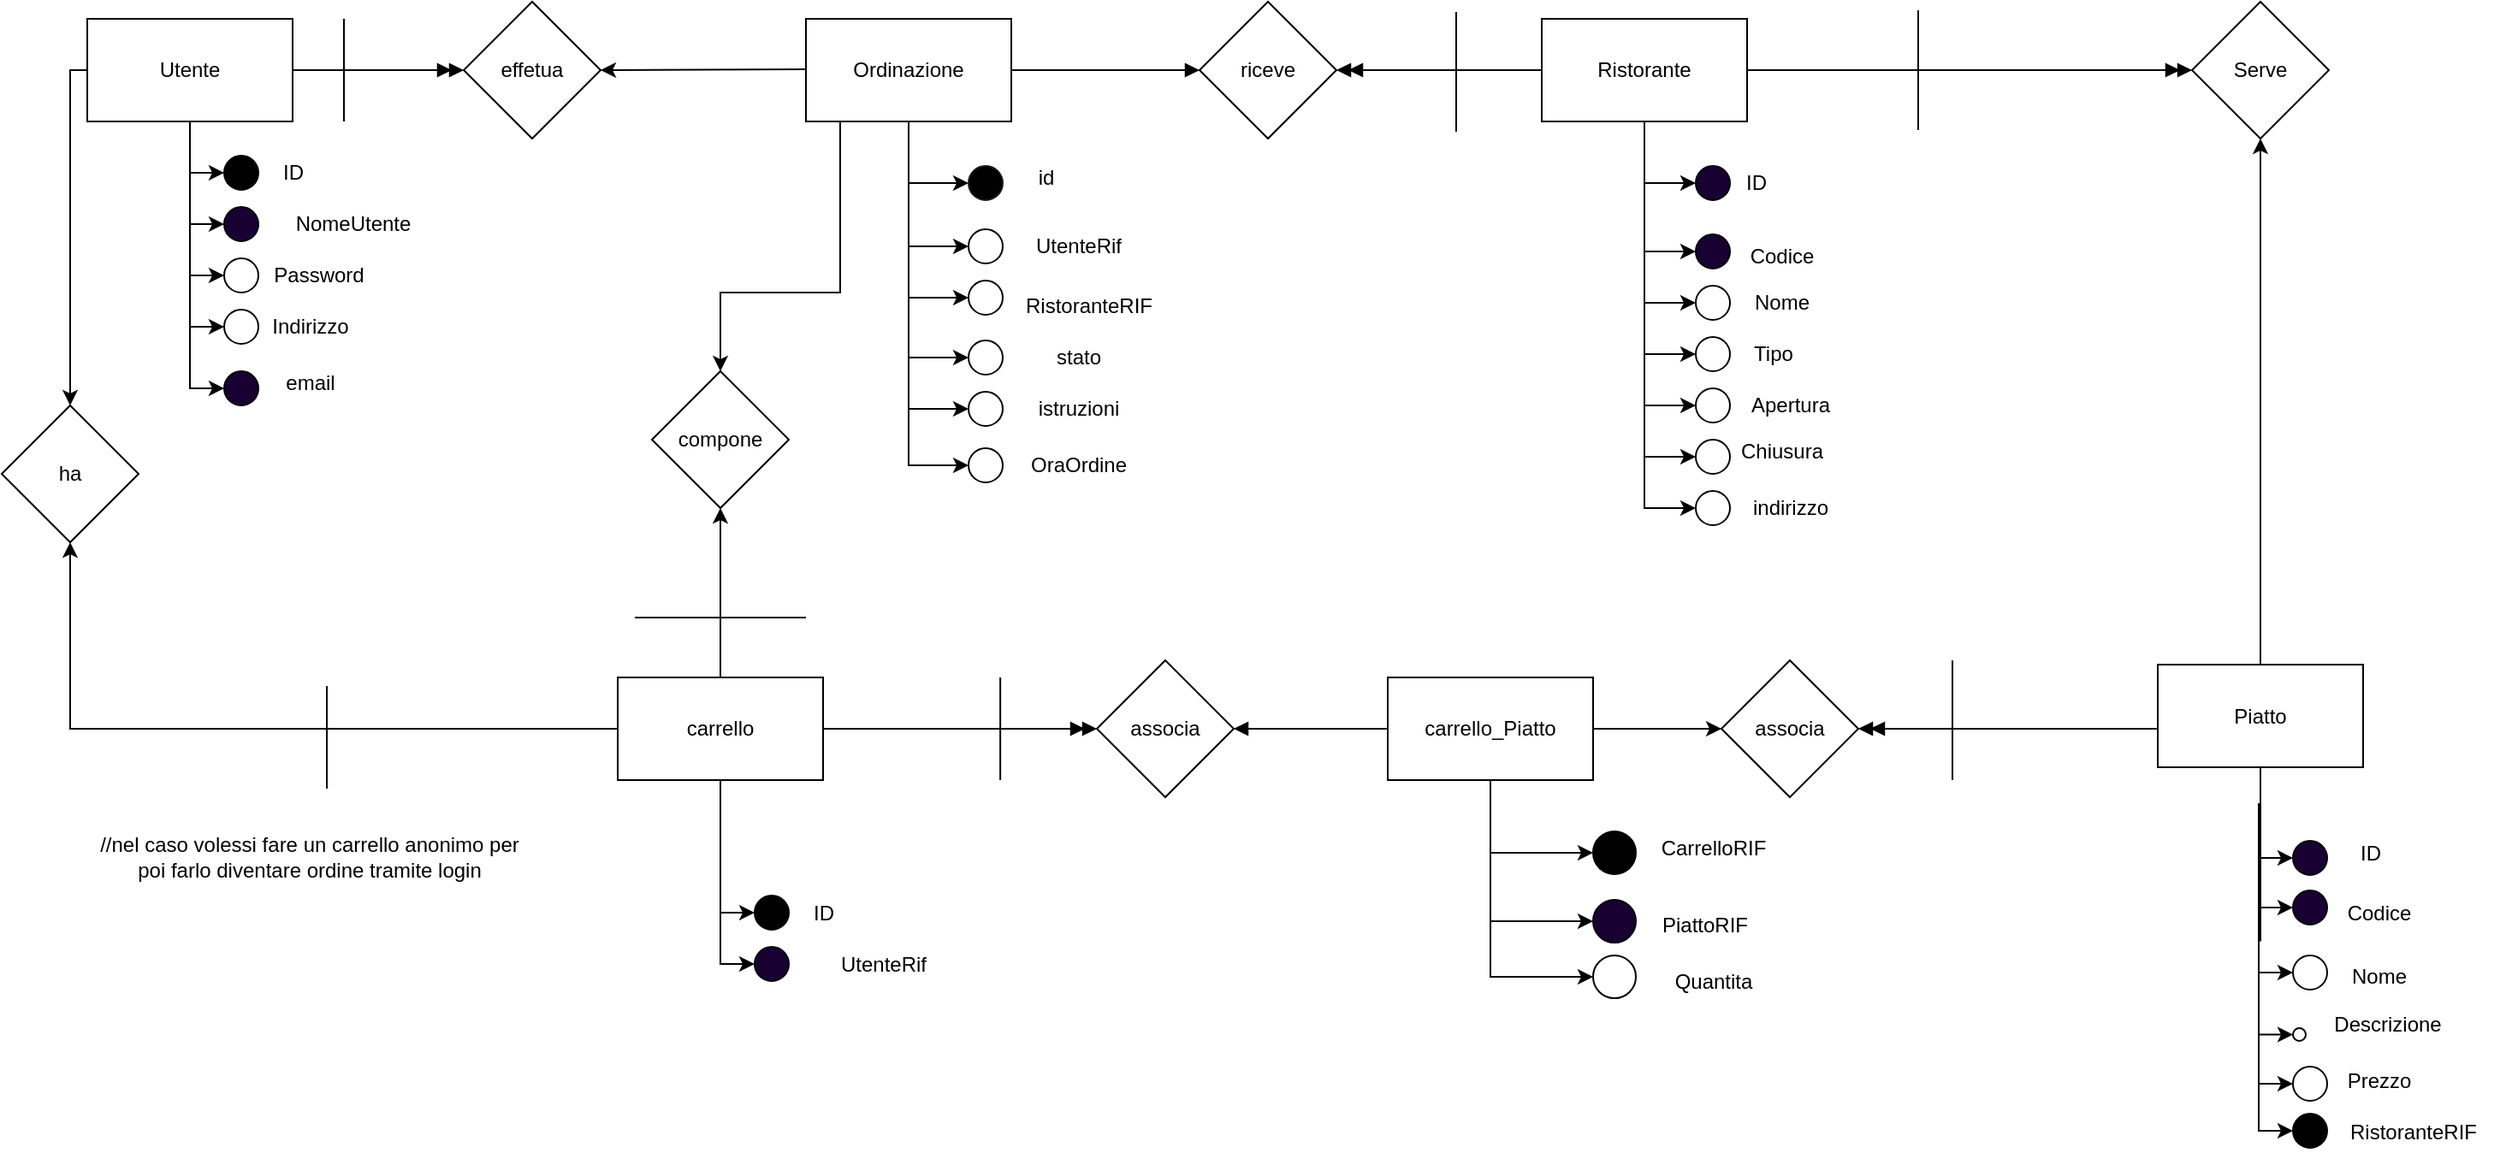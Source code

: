 <mxfile version="24.1.0" type="device">
  <diagram name="Pagina-1" id="9szomNJoa37sBfUfArtb">
    <mxGraphModel dx="2140" dy="776" grid="1" gridSize="10" guides="1" tooltips="1" connect="1" arrows="1" fold="1" page="1" pageScale="1" pageWidth="827" pageHeight="1169" math="0" shadow="0">
      <root>
        <mxCell id="0" />
        <mxCell id="1" parent="0" />
        <mxCell id="eqFxxM1yJ6g1FmOCnF9D-20" style="edgeStyle=orthogonalEdgeStyle;rounded=0;orthogonalLoop=1;jettySize=auto;html=1;entryX=0;entryY=0.5;entryDx=0;entryDy=0;" parent="1" source="eqFxxM1yJ6g1FmOCnF9D-2" target="eqFxxM1yJ6g1FmOCnF9D-6" edge="1">
          <mxGeometry relative="1" as="geometry" />
        </mxCell>
        <mxCell id="eqFxxM1yJ6g1FmOCnF9D-21" style="edgeStyle=orthogonalEdgeStyle;rounded=0;orthogonalLoop=1;jettySize=auto;html=1;entryX=0;entryY=0.5;entryDx=0;entryDy=0;" parent="1" source="eqFxxM1yJ6g1FmOCnF9D-2" target="eqFxxM1yJ6g1FmOCnF9D-18" edge="1">
          <mxGeometry relative="1" as="geometry" />
        </mxCell>
        <mxCell id="eqFxxM1yJ6g1FmOCnF9D-22" style="edgeStyle=orthogonalEdgeStyle;rounded=0;orthogonalLoop=1;jettySize=auto;html=1;entryX=0;entryY=0.5;entryDx=0;entryDy=0;" parent="1" source="eqFxxM1yJ6g1FmOCnF9D-2" target="eqFxxM1yJ6g1FmOCnF9D-7" edge="1">
          <mxGeometry relative="1" as="geometry" />
        </mxCell>
        <mxCell id="eqFxxM1yJ6g1FmOCnF9D-23" style="edgeStyle=orthogonalEdgeStyle;rounded=0;orthogonalLoop=1;jettySize=auto;html=1;entryX=0;entryY=0.5;entryDx=0;entryDy=0;" parent="1" source="eqFxxM1yJ6g1FmOCnF9D-2" target="eqFxxM1yJ6g1FmOCnF9D-8" edge="1">
          <mxGeometry relative="1" as="geometry" />
        </mxCell>
        <mxCell id="eqFxxM1yJ6g1FmOCnF9D-24" style="edgeStyle=orthogonalEdgeStyle;rounded=0;orthogonalLoop=1;jettySize=auto;html=1;entryX=0;entryY=0.5;entryDx=0;entryDy=0;" parent="1" source="eqFxxM1yJ6g1FmOCnF9D-2" target="eqFxxM1yJ6g1FmOCnF9D-9" edge="1">
          <mxGeometry relative="1" as="geometry" />
        </mxCell>
        <mxCell id="eqFxxM1yJ6g1FmOCnF9D-25" style="edgeStyle=orthogonalEdgeStyle;rounded=0;orthogonalLoop=1;jettySize=auto;html=1;entryX=0;entryY=0.5;entryDx=0;entryDy=0;" parent="1" source="eqFxxM1yJ6g1FmOCnF9D-2" target="eqFxxM1yJ6g1FmOCnF9D-10" edge="1">
          <mxGeometry relative="1" as="geometry" />
        </mxCell>
        <mxCell id="eqFxxM1yJ6g1FmOCnF9D-26" style="edgeStyle=orthogonalEdgeStyle;rounded=0;orthogonalLoop=1;jettySize=auto;html=1;entryX=0;entryY=0.5;entryDx=0;entryDy=0;" parent="1" source="eqFxxM1yJ6g1FmOCnF9D-2" target="eqFxxM1yJ6g1FmOCnF9D-16" edge="1">
          <mxGeometry relative="1" as="geometry" />
        </mxCell>
        <mxCell id="eqFxxM1yJ6g1FmOCnF9D-53" style="edgeStyle=orthogonalEdgeStyle;rounded=0;orthogonalLoop=1;jettySize=auto;html=1;entryX=1;entryY=0.5;entryDx=0;entryDy=0;endArrow=doubleBlock;endFill=1;" parent="1" source="eqFxxM1yJ6g1FmOCnF9D-2" target="eqFxxM1yJ6g1FmOCnF9D-52" edge="1">
          <mxGeometry relative="1" as="geometry" />
        </mxCell>
        <mxCell id="eqFxxM1yJ6g1FmOCnF9D-105" style="edgeStyle=orthogonalEdgeStyle;rounded=0;orthogonalLoop=1;jettySize=auto;html=1;entryX=0;entryY=0.5;entryDx=0;entryDy=0;endArrow=doubleBlock;endFill=1;" parent="1" source="eqFxxM1yJ6g1FmOCnF9D-2" target="eqFxxM1yJ6g1FmOCnF9D-104" edge="1">
          <mxGeometry relative="1" as="geometry" />
        </mxCell>
        <mxCell id="eqFxxM1yJ6g1FmOCnF9D-2" value="Ristorante" style="rounded=0;whiteSpace=wrap;html=1;" parent="1" vertex="1">
          <mxGeometry x="740" y="200" width="120" height="60" as="geometry" />
        </mxCell>
        <mxCell id="eqFxxM1yJ6g1FmOCnF9D-35" style="edgeStyle=orthogonalEdgeStyle;rounded=0;orthogonalLoop=1;jettySize=auto;html=1;entryX=0;entryY=0.5;entryDx=0;entryDy=0;" parent="1" source="eqFxxM1yJ6g1FmOCnF9D-3" target="eqFxxM1yJ6g1FmOCnF9D-27" edge="1">
          <mxGeometry relative="1" as="geometry" />
        </mxCell>
        <mxCell id="eqFxxM1yJ6g1FmOCnF9D-36" style="edgeStyle=orthogonalEdgeStyle;rounded=0;orthogonalLoop=1;jettySize=auto;html=1;entryX=0;entryY=0.5;entryDx=0;entryDy=0;" parent="1" source="eqFxxM1yJ6g1FmOCnF9D-3" target="eqFxxM1yJ6g1FmOCnF9D-29" edge="1">
          <mxGeometry relative="1" as="geometry" />
        </mxCell>
        <mxCell id="eqFxxM1yJ6g1FmOCnF9D-37" style="edgeStyle=orthogonalEdgeStyle;rounded=0;orthogonalLoop=1;jettySize=auto;html=1;entryX=0;entryY=0.5;entryDx=0;entryDy=0;" parent="1" source="eqFxxM1yJ6g1FmOCnF9D-3" target="eqFxxM1yJ6g1FmOCnF9D-32" edge="1">
          <mxGeometry relative="1" as="geometry" />
        </mxCell>
        <mxCell id="eqFxxM1yJ6g1FmOCnF9D-46" style="edgeStyle=orthogonalEdgeStyle;rounded=0;orthogonalLoop=1;jettySize=auto;html=1;entryX=0;entryY=0.5;entryDx=0;entryDy=0;endArrow=doubleBlock;endFill=1;" parent="1" source="eqFxxM1yJ6g1FmOCnF9D-3" target="eqFxxM1yJ6g1FmOCnF9D-43" edge="1">
          <mxGeometry relative="1" as="geometry" />
        </mxCell>
        <mxCell id="eqFxxM1yJ6g1FmOCnF9D-61" style="edgeStyle=orthogonalEdgeStyle;rounded=0;orthogonalLoop=1;jettySize=auto;html=1;entryX=0;entryY=0.5;entryDx=0;entryDy=0;" parent="1" source="eqFxxM1yJ6g1FmOCnF9D-3" target="eqFxxM1yJ6g1FmOCnF9D-57" edge="1">
          <mxGeometry relative="1" as="geometry" />
        </mxCell>
        <mxCell id="eqFxxM1yJ6g1FmOCnF9D-62" style="edgeStyle=orthogonalEdgeStyle;rounded=0;orthogonalLoop=1;jettySize=auto;html=1;entryX=0;entryY=0.5;entryDx=0;entryDy=0;" parent="1" source="eqFxxM1yJ6g1FmOCnF9D-3" target="eqFxxM1yJ6g1FmOCnF9D-59" edge="1">
          <mxGeometry relative="1" as="geometry" />
        </mxCell>
        <mxCell id="eqFxxM1yJ6g1FmOCnF9D-77" style="edgeStyle=orthogonalEdgeStyle;rounded=0;orthogonalLoop=1;jettySize=auto;html=1;entryX=0.5;entryY=0;entryDx=0;entryDy=0;" parent="1" source="eqFxxM1yJ6g1FmOCnF9D-3" target="eqFxxM1yJ6g1FmOCnF9D-74" edge="1">
          <mxGeometry relative="1" as="geometry">
            <Array as="points">
              <mxPoint x="-120" y="230" />
            </Array>
          </mxGeometry>
        </mxCell>
        <mxCell id="eqFxxM1yJ6g1FmOCnF9D-3" value="Utente" style="rounded=0;whiteSpace=wrap;html=1;" parent="1" vertex="1">
          <mxGeometry x="-110" y="200" width="120" height="60" as="geometry" />
        </mxCell>
        <mxCell id="eqFxxM1yJ6g1FmOCnF9D-55" style="edgeStyle=orthogonalEdgeStyle;rounded=0;orthogonalLoop=1;jettySize=auto;html=1;entryX=0;entryY=0.5;entryDx=0;entryDy=0;endArrow=block;endFill=1;" parent="1" source="eqFxxM1yJ6g1FmOCnF9D-4" target="eqFxxM1yJ6g1FmOCnF9D-52" edge="1">
          <mxGeometry relative="1" as="geometry" />
        </mxCell>
        <mxCell id="eqFxxM1yJ6g1FmOCnF9D-139" style="edgeStyle=orthogonalEdgeStyle;rounded=0;orthogonalLoop=1;jettySize=auto;html=1;entryX=0;entryY=0.5;entryDx=0;entryDy=0;" parent="1" source="eqFxxM1yJ6g1FmOCnF9D-4" target="eqFxxM1yJ6g1FmOCnF9D-69" edge="1">
          <mxGeometry relative="1" as="geometry" />
        </mxCell>
        <mxCell id="eqFxxM1yJ6g1FmOCnF9D-140" style="edgeStyle=orthogonalEdgeStyle;rounded=0;orthogonalLoop=1;jettySize=auto;html=1;entryX=0;entryY=0.5;entryDx=0;entryDy=0;" parent="1" source="eqFxxM1yJ6g1FmOCnF9D-4" target="eqFxxM1yJ6g1FmOCnF9D-38" edge="1">
          <mxGeometry relative="1" as="geometry" />
        </mxCell>
        <mxCell id="eqFxxM1yJ6g1FmOCnF9D-141" style="edgeStyle=orthogonalEdgeStyle;rounded=0;orthogonalLoop=1;jettySize=auto;html=1;entryX=0;entryY=0.5;entryDx=0;entryDy=0;" parent="1" source="eqFxxM1yJ6g1FmOCnF9D-4" target="eqFxxM1yJ6g1FmOCnF9D-40" edge="1">
          <mxGeometry relative="1" as="geometry" />
        </mxCell>
        <mxCell id="eqFxxM1yJ6g1FmOCnF9D-142" style="edgeStyle=orthogonalEdgeStyle;rounded=0;orthogonalLoop=1;jettySize=auto;html=1;entryX=0;entryY=0.5;entryDx=0;entryDy=0;" parent="1" source="eqFxxM1yJ6g1FmOCnF9D-4" target="eqFxxM1yJ6g1FmOCnF9D-51" edge="1">
          <mxGeometry relative="1" as="geometry" />
        </mxCell>
        <mxCell id="eqFxxM1yJ6g1FmOCnF9D-143" style="edgeStyle=orthogonalEdgeStyle;rounded=0;orthogonalLoop=1;jettySize=auto;html=1;entryX=0;entryY=0.5;entryDx=0;entryDy=0;" parent="1" source="eqFxxM1yJ6g1FmOCnF9D-4" target="eqFxxM1yJ6g1FmOCnF9D-68" edge="1">
          <mxGeometry relative="1" as="geometry" />
        </mxCell>
        <mxCell id="eqFxxM1yJ6g1FmOCnF9D-144" style="edgeStyle=orthogonalEdgeStyle;rounded=0;orthogonalLoop=1;jettySize=auto;html=1;entryX=0;entryY=0.5;entryDx=0;entryDy=0;" parent="1" source="eqFxxM1yJ6g1FmOCnF9D-4" target="eqFxxM1yJ6g1FmOCnF9D-72" edge="1">
          <mxGeometry relative="1" as="geometry" />
        </mxCell>
        <mxCell id="eqFxxM1yJ6g1FmOCnF9D-154" style="edgeStyle=orthogonalEdgeStyle;rounded=0;orthogonalLoop=1;jettySize=auto;html=1;entryX=0.5;entryY=0;entryDx=0;entryDy=0;" parent="1" source="eqFxxM1yJ6g1FmOCnF9D-4" target="eqFxxM1yJ6g1FmOCnF9D-151" edge="1">
          <mxGeometry relative="1" as="geometry">
            <Array as="points">
              <mxPoint x="330" y="360" />
              <mxPoint x="260" y="360" />
            </Array>
          </mxGeometry>
        </mxCell>
        <mxCell id="eqFxxM1yJ6g1FmOCnF9D-4" value="Ordinazione" style="rounded=0;whiteSpace=wrap;html=1;" parent="1" vertex="1">
          <mxGeometry x="310" y="200" width="120" height="60" as="geometry" />
        </mxCell>
        <mxCell id="eqFxxM1yJ6g1FmOCnF9D-6" value="" style="ellipse;whiteSpace=wrap;html=1;aspect=fixed;fillColor=#190033;" parent="1" vertex="1">
          <mxGeometry x="830" y="286" width="20" height="20" as="geometry" />
        </mxCell>
        <mxCell id="eqFxxM1yJ6g1FmOCnF9D-7" value="" style="ellipse;whiteSpace=wrap;html=1;aspect=fixed;" parent="1" vertex="1">
          <mxGeometry x="830" y="356" width="20" height="20" as="geometry" />
        </mxCell>
        <mxCell id="eqFxxM1yJ6g1FmOCnF9D-8" value="" style="ellipse;whiteSpace=wrap;html=1;aspect=fixed;" parent="1" vertex="1">
          <mxGeometry x="830" y="386" width="20" height="20" as="geometry" />
        </mxCell>
        <mxCell id="eqFxxM1yJ6g1FmOCnF9D-9" value="" style="ellipse;whiteSpace=wrap;html=1;aspect=fixed;" parent="1" vertex="1">
          <mxGeometry x="830" y="416" width="20" height="20" as="geometry" />
        </mxCell>
        <mxCell id="eqFxxM1yJ6g1FmOCnF9D-10" value="" style="ellipse;whiteSpace=wrap;html=1;aspect=fixed;" parent="1" vertex="1">
          <mxGeometry x="830" y="446" width="20" height="20" as="geometry" />
        </mxCell>
        <mxCell id="eqFxxM1yJ6g1FmOCnF9D-11" value="ID" style="text;html=1;align=center;verticalAlign=middle;resizable=0;points=[];autosize=1;strokeColor=none;fillColor=none;" parent="1" vertex="1">
          <mxGeometry x="845" y="281" width="40" height="30" as="geometry" />
        </mxCell>
        <mxCell id="eqFxxM1yJ6g1FmOCnF9D-12" value="Nome" style="text;html=1;align=center;verticalAlign=middle;resizable=0;points=[];autosize=1;strokeColor=none;fillColor=none;" parent="1" vertex="1">
          <mxGeometry x="850" y="351" width="60" height="30" as="geometry" />
        </mxCell>
        <mxCell id="eqFxxM1yJ6g1FmOCnF9D-16" value="" style="ellipse;whiteSpace=wrap;html=1;aspect=fixed;" parent="1" vertex="1">
          <mxGeometry x="830" y="476" width="20" height="20" as="geometry" />
        </mxCell>
        <mxCell id="eqFxxM1yJ6g1FmOCnF9D-18" value="" style="ellipse;whiteSpace=wrap;html=1;aspect=fixed;fillColor=#190033;" parent="1" vertex="1">
          <mxGeometry x="830" y="326" width="20" height="20" as="geometry" />
        </mxCell>
        <mxCell id="eqFxxM1yJ6g1FmOCnF9D-19" value="Codice" style="text;html=1;align=center;verticalAlign=middle;resizable=0;points=[];autosize=1;strokeColor=none;fillColor=none;" parent="1" vertex="1">
          <mxGeometry x="850" y="324" width="60" height="30" as="geometry" />
        </mxCell>
        <mxCell id="eqFxxM1yJ6g1FmOCnF9D-27" value="" style="ellipse;whiteSpace=wrap;html=1;aspect=fixed;fillColor=#000000;" parent="1" vertex="1">
          <mxGeometry x="-30" y="280" width="20" height="20" as="geometry" />
        </mxCell>
        <mxCell id="eqFxxM1yJ6g1FmOCnF9D-28" value="ID" style="text;html=1;align=center;verticalAlign=middle;resizable=0;points=[];autosize=1;strokeColor=none;fillColor=none;" parent="1" vertex="1">
          <mxGeometry x="-10" y="275" width="40" height="30" as="geometry" />
        </mxCell>
        <mxCell id="eqFxxM1yJ6g1FmOCnF9D-29" value="" style="ellipse;whiteSpace=wrap;html=1;aspect=fixed;fillColor=#190033;" parent="1" vertex="1">
          <mxGeometry x="-30" y="310" width="20" height="20" as="geometry" />
        </mxCell>
        <mxCell id="eqFxxM1yJ6g1FmOCnF9D-30" value="NomeUtente" style="text;html=1;align=center;verticalAlign=middle;resizable=0;points=[];autosize=1;strokeColor=none;fillColor=none;" parent="1" vertex="1">
          <mxGeometry y="305" width="90" height="30" as="geometry" />
        </mxCell>
        <mxCell id="eqFxxM1yJ6g1FmOCnF9D-31" value="Password" style="text;html=1;align=center;verticalAlign=middle;resizable=0;points=[];autosize=1;strokeColor=none;fillColor=none;" parent="1" vertex="1">
          <mxGeometry x="-15" y="335" width="80" height="30" as="geometry" />
        </mxCell>
        <mxCell id="eqFxxM1yJ6g1FmOCnF9D-32" value="" style="ellipse;whiteSpace=wrap;html=1;aspect=fixed;" parent="1" vertex="1">
          <mxGeometry x="-30" y="340" width="20" height="20" as="geometry" />
        </mxCell>
        <mxCell id="eqFxxM1yJ6g1FmOCnF9D-38" value="" style="ellipse;whiteSpace=wrap;html=1;aspect=fixed;" parent="1" vertex="1">
          <mxGeometry x="405" y="323" width="20" height="20" as="geometry" />
        </mxCell>
        <mxCell id="eqFxxM1yJ6g1FmOCnF9D-39" value="UtenteRif" style="text;html=1;align=center;verticalAlign=middle;resizable=0;points=[];autosize=1;strokeColor=none;fillColor=none;" parent="1" vertex="1">
          <mxGeometry x="434" y="318" width="70" height="30" as="geometry" />
        </mxCell>
        <mxCell id="eqFxxM1yJ6g1FmOCnF9D-40" value="" style="ellipse;whiteSpace=wrap;html=1;aspect=fixed;" parent="1" vertex="1">
          <mxGeometry x="405" y="353" width="20" height="20" as="geometry" />
        </mxCell>
        <mxCell id="eqFxxM1yJ6g1FmOCnF9D-41" value="RistoranteRIF" style="text;html=1;align=center;verticalAlign=middle;resizable=0;points=[];autosize=1;strokeColor=none;fillColor=none;" parent="1" vertex="1">
          <mxGeometry x="425" y="353" width="100" height="30" as="geometry" />
        </mxCell>
        <mxCell id="eqFxxM1yJ6g1FmOCnF9D-43" value="effetua" style="rhombus;whiteSpace=wrap;html=1;" parent="1" vertex="1">
          <mxGeometry x="110" y="190" width="80" height="80" as="geometry" />
        </mxCell>
        <mxCell id="eqFxxM1yJ6g1FmOCnF9D-48" value="" style="endArrow=none;html=1;rounded=0;" parent="1" edge="1">
          <mxGeometry width="50" height="50" relative="1" as="geometry">
            <mxPoint x="40" y="260" as="sourcePoint" />
            <mxPoint x="40" y="200" as="targetPoint" />
          </mxGeometry>
        </mxCell>
        <mxCell id="eqFxxM1yJ6g1FmOCnF9D-49" value="" style="endArrow=classic;html=1;rounded=0;entryX=1;entryY=0.5;entryDx=0;entryDy=0;" parent="1" target="eqFxxM1yJ6g1FmOCnF9D-43" edge="1">
          <mxGeometry width="50" height="50" relative="1" as="geometry">
            <mxPoint x="310" y="229.5" as="sourcePoint" />
            <mxPoint x="270" y="229.5" as="targetPoint" />
          </mxGeometry>
        </mxCell>
        <mxCell id="eqFxxM1yJ6g1FmOCnF9D-50" value="stato" style="text;html=1;align=center;verticalAlign=middle;resizable=0;points=[];autosize=1;strokeColor=none;fillColor=none;" parent="1" vertex="1">
          <mxGeometry x="444" y="383" width="50" height="30" as="geometry" />
        </mxCell>
        <mxCell id="eqFxxM1yJ6g1FmOCnF9D-51" value="" style="ellipse;whiteSpace=wrap;html=1;aspect=fixed;" parent="1" vertex="1">
          <mxGeometry x="405" y="388" width="20" height="20" as="geometry" />
        </mxCell>
        <mxCell id="eqFxxM1yJ6g1FmOCnF9D-52" value="riceve" style="rhombus;whiteSpace=wrap;html=1;" parent="1" vertex="1">
          <mxGeometry x="540" y="190" width="80" height="80" as="geometry" />
        </mxCell>
        <mxCell id="eqFxxM1yJ6g1FmOCnF9D-54" value="" style="endArrow=none;html=1;rounded=0;" parent="1" edge="1">
          <mxGeometry width="50" height="50" relative="1" as="geometry">
            <mxPoint x="690" y="266" as="sourcePoint" />
            <mxPoint x="690" y="196" as="targetPoint" />
          </mxGeometry>
        </mxCell>
        <mxCell id="eqFxxM1yJ6g1FmOCnF9D-57" value="" style="ellipse;whiteSpace=wrap;html=1;" parent="1" vertex="1">
          <mxGeometry x="-30" y="370" width="20" height="20" as="geometry" />
        </mxCell>
        <mxCell id="eqFxxM1yJ6g1FmOCnF9D-58" value="Indirizzo" style="text;html=1;align=center;verticalAlign=middle;resizable=0;points=[];autosize=1;strokeColor=none;fillColor=none;" parent="1" vertex="1">
          <mxGeometry x="-15" y="365" width="70" height="30" as="geometry" />
        </mxCell>
        <mxCell id="eqFxxM1yJ6g1FmOCnF9D-59" value="" style="ellipse;whiteSpace=wrap;html=1;aspect=fixed;fillColor=#190033;" parent="1" vertex="1">
          <mxGeometry x="-30" y="406" width="20" height="20" as="geometry" />
        </mxCell>
        <mxCell id="eqFxxM1yJ6g1FmOCnF9D-60" value="email" style="text;html=1;align=center;verticalAlign=middle;resizable=0;points=[];autosize=1;strokeColor=none;fillColor=none;" parent="1" vertex="1">
          <mxGeometry x="-5" y="398" width="50" height="30" as="geometry" />
        </mxCell>
        <mxCell id="eqFxxM1yJ6g1FmOCnF9D-63" value="Tipo" style="text;html=1;align=center;verticalAlign=middle;resizable=0;points=[];autosize=1;strokeColor=none;fillColor=none;" parent="1" vertex="1">
          <mxGeometry x="850" y="381" width="50" height="30" as="geometry" />
        </mxCell>
        <mxCell id="eqFxxM1yJ6g1FmOCnF9D-64" value="Apertura" style="text;html=1;align=center;verticalAlign=middle;resizable=0;points=[];autosize=1;strokeColor=none;fillColor=none;" parent="1" vertex="1">
          <mxGeometry x="850" y="411" width="70" height="30" as="geometry" />
        </mxCell>
        <mxCell id="eqFxxM1yJ6g1FmOCnF9D-65" value="Chiusura" style="text;html=1;align=center;verticalAlign=middle;resizable=0;points=[];autosize=1;strokeColor=none;fillColor=none;" parent="1" vertex="1">
          <mxGeometry x="845" y="438" width="70" height="30" as="geometry" />
        </mxCell>
        <mxCell id="eqFxxM1yJ6g1FmOCnF9D-66" value="indirizzo" style="text;html=1;align=center;verticalAlign=middle;resizable=0;points=[];autosize=1;strokeColor=none;fillColor=none;" parent="1" vertex="1">
          <mxGeometry x="850" y="471" width="70" height="30" as="geometry" />
        </mxCell>
        <mxCell id="eqFxxM1yJ6g1FmOCnF9D-67" value="istruzioni" style="text;html=1;align=center;verticalAlign=middle;resizable=0;points=[];autosize=1;strokeColor=none;fillColor=none;" parent="1" vertex="1">
          <mxGeometry x="434" y="413" width="70" height="30" as="geometry" />
        </mxCell>
        <mxCell id="eqFxxM1yJ6g1FmOCnF9D-68" value="" style="ellipse;whiteSpace=wrap;html=1;aspect=fixed;" parent="1" vertex="1">
          <mxGeometry x="405" y="418" width="20" height="20" as="geometry" />
        </mxCell>
        <mxCell id="eqFxxM1yJ6g1FmOCnF9D-69" value="" style="ellipse;whiteSpace=wrap;html=1;aspect=fixed;strokeColor=#1A1A1A;fillColor=#000000;" parent="1" vertex="1">
          <mxGeometry x="405" y="286" width="20" height="20" as="geometry" />
        </mxCell>
        <mxCell id="eqFxxM1yJ6g1FmOCnF9D-70" value="id" style="text;html=1;align=center;verticalAlign=middle;resizable=0;points=[];autosize=1;strokeColor=none;fillColor=none;" parent="1" vertex="1">
          <mxGeometry x="435" y="278" width="30" height="30" as="geometry" />
        </mxCell>
        <mxCell id="eqFxxM1yJ6g1FmOCnF9D-71" value="OraOrdine" style="text;html=1;align=center;verticalAlign=middle;resizable=0;points=[];autosize=1;strokeColor=none;fillColor=none;" parent="1" vertex="1">
          <mxGeometry x="429" y="446" width="80" height="30" as="geometry" />
        </mxCell>
        <mxCell id="eqFxxM1yJ6g1FmOCnF9D-72" value="" style="ellipse;whiteSpace=wrap;html=1;aspect=fixed;" parent="1" vertex="1">
          <mxGeometry x="405" y="451" width="20" height="20" as="geometry" />
        </mxCell>
        <mxCell id="eqFxxM1yJ6g1FmOCnF9D-76" style="edgeStyle=orthogonalEdgeStyle;rounded=0;orthogonalLoop=1;jettySize=auto;html=1;entryX=0.5;entryY=1;entryDx=0;entryDy=0;" parent="1" source="eqFxxM1yJ6g1FmOCnF9D-73" target="eqFxxM1yJ6g1FmOCnF9D-74" edge="1">
          <mxGeometry relative="1" as="geometry" />
        </mxCell>
        <mxCell id="eqFxxM1yJ6g1FmOCnF9D-88" style="edgeStyle=orthogonalEdgeStyle;rounded=0;orthogonalLoop=1;jettySize=auto;html=1;entryX=0;entryY=0.5;entryDx=0;entryDy=0;" parent="1" source="eqFxxM1yJ6g1FmOCnF9D-73" target="eqFxxM1yJ6g1FmOCnF9D-78" edge="1">
          <mxGeometry relative="1" as="geometry" />
        </mxCell>
        <mxCell id="eqFxxM1yJ6g1FmOCnF9D-89" style="edgeStyle=orthogonalEdgeStyle;rounded=0;orthogonalLoop=1;jettySize=auto;html=1;entryX=0;entryY=0.5;entryDx=0;entryDy=0;" parent="1" source="eqFxxM1yJ6g1FmOCnF9D-73" target="eqFxxM1yJ6g1FmOCnF9D-80" edge="1">
          <mxGeometry relative="1" as="geometry" />
        </mxCell>
        <mxCell id="eqFxxM1yJ6g1FmOCnF9D-125" style="edgeStyle=orthogonalEdgeStyle;rounded=0;orthogonalLoop=1;jettySize=auto;html=1;entryX=0;entryY=0.5;entryDx=0;entryDy=0;endArrow=doubleBlock;endFill=1;" parent="1" source="eqFxxM1yJ6g1FmOCnF9D-73" target="eqFxxM1yJ6g1FmOCnF9D-124" edge="1">
          <mxGeometry relative="1" as="geometry" />
        </mxCell>
        <mxCell id="eqFxxM1yJ6g1FmOCnF9D-152" style="edgeStyle=orthogonalEdgeStyle;rounded=0;orthogonalLoop=1;jettySize=auto;html=1;entryX=0.5;entryY=1;entryDx=0;entryDy=0;" parent="1" source="eqFxxM1yJ6g1FmOCnF9D-73" target="eqFxxM1yJ6g1FmOCnF9D-151" edge="1">
          <mxGeometry relative="1" as="geometry" />
        </mxCell>
        <mxCell id="eqFxxM1yJ6g1FmOCnF9D-73" value="carrello" style="rounded=0;whiteSpace=wrap;html=1;" parent="1" vertex="1">
          <mxGeometry x="200" y="585" width="120" height="60" as="geometry" />
        </mxCell>
        <mxCell id="eqFxxM1yJ6g1FmOCnF9D-74" value="ha" style="rhombus;whiteSpace=wrap;html=1;" parent="1" vertex="1">
          <mxGeometry x="-160" y="426" width="80" height="80" as="geometry" />
        </mxCell>
        <mxCell id="eqFxxM1yJ6g1FmOCnF9D-78" value="" style="ellipse;whiteSpace=wrap;html=1;aspect=fixed;fillColor=#000000;" parent="1" vertex="1">
          <mxGeometry x="280" y="712.5" width="20" height="20" as="geometry" />
        </mxCell>
        <mxCell id="eqFxxM1yJ6g1FmOCnF9D-79" value="ID" style="text;html=1;align=center;verticalAlign=middle;resizable=0;points=[];autosize=1;strokeColor=none;fillColor=none;" parent="1" vertex="1">
          <mxGeometry x="300" y="707.5" width="40" height="30" as="geometry" />
        </mxCell>
        <mxCell id="eqFxxM1yJ6g1FmOCnF9D-80" value="" style="ellipse;whiteSpace=wrap;html=1;aspect=fixed;fillColor=#190033;" parent="1" vertex="1">
          <mxGeometry x="280" y="742.5" width="20" height="20" as="geometry" />
        </mxCell>
        <mxCell id="eqFxxM1yJ6g1FmOCnF9D-81" value="UtenteRif" style="text;html=1;align=center;verticalAlign=middle;resizable=0;points=[];autosize=1;strokeColor=none;fillColor=none;" parent="1" vertex="1">
          <mxGeometry x="320" y="737.5" width="70" height="30" as="geometry" />
        </mxCell>
        <mxCell id="eqFxxM1yJ6g1FmOCnF9D-108" style="edgeStyle=orthogonalEdgeStyle;rounded=0;orthogonalLoop=1;jettySize=auto;html=1;entryX=0.5;entryY=1;entryDx=0;entryDy=0;" parent="1" source="eqFxxM1yJ6g1FmOCnF9D-90" target="eqFxxM1yJ6g1FmOCnF9D-104" edge="1">
          <mxGeometry relative="1" as="geometry" />
        </mxCell>
        <mxCell id="eqFxxM1yJ6g1FmOCnF9D-111" style="edgeStyle=orthogonalEdgeStyle;rounded=0;orthogonalLoop=1;jettySize=auto;html=1;entryX=0;entryY=0.5;entryDx=0;entryDy=0;" parent="1" source="eqFxxM1yJ6g1FmOCnF9D-90" target="eqFxxM1yJ6g1FmOCnF9D-98" edge="1">
          <mxGeometry relative="1" as="geometry" />
        </mxCell>
        <mxCell id="eqFxxM1yJ6g1FmOCnF9D-112" style="edgeStyle=orthogonalEdgeStyle;rounded=0;orthogonalLoop=1;jettySize=auto;html=1;entryX=0;entryY=0.5;entryDx=0;entryDy=0;" parent="1" source="eqFxxM1yJ6g1FmOCnF9D-90" target="eqFxxM1yJ6g1FmOCnF9D-91" edge="1">
          <mxGeometry relative="1" as="geometry" />
        </mxCell>
        <mxCell id="eqFxxM1yJ6g1FmOCnF9D-113" style="edgeStyle=orthogonalEdgeStyle;rounded=0;orthogonalLoop=1;jettySize=auto;html=1;entryX=0;entryY=0.5;entryDx=0;entryDy=0;" parent="1" source="eqFxxM1yJ6g1FmOCnF9D-90" target="eqFxxM1yJ6g1FmOCnF9D-93" edge="1">
          <mxGeometry relative="1" as="geometry" />
        </mxCell>
        <mxCell id="eqFxxM1yJ6g1FmOCnF9D-114" style="edgeStyle=orthogonalEdgeStyle;rounded=0;orthogonalLoop=1;jettySize=auto;html=1;entryX=0;entryY=0.5;entryDx=0;entryDy=0;" parent="1" source="eqFxxM1yJ6g1FmOCnF9D-90" target="eqFxxM1yJ6g1FmOCnF9D-95" edge="1">
          <mxGeometry relative="1" as="geometry" />
        </mxCell>
        <mxCell id="eqFxxM1yJ6g1FmOCnF9D-116" style="edgeStyle=orthogonalEdgeStyle;rounded=0;orthogonalLoop=1;jettySize=auto;html=1;entryX=0;entryY=0.5;entryDx=0;entryDy=0;" parent="1" source="eqFxxM1yJ6g1FmOCnF9D-90" target="eqFxxM1yJ6g1FmOCnF9D-109" edge="1">
          <mxGeometry relative="1" as="geometry" />
        </mxCell>
        <mxCell id="eqFxxM1yJ6g1FmOCnF9D-136" style="edgeStyle=orthogonalEdgeStyle;rounded=0;orthogonalLoop=1;jettySize=auto;html=1;entryX=1;entryY=0.5;entryDx=0;entryDy=0;endArrow=doubleBlock;endFill=1;" parent="1" source="eqFxxM1yJ6g1FmOCnF9D-90" target="eqFxxM1yJ6g1FmOCnF9D-128" edge="1">
          <mxGeometry relative="1" as="geometry">
            <Array as="points">
              <mxPoint x="1030" y="615" />
              <mxPoint x="1030" y="615" />
            </Array>
          </mxGeometry>
        </mxCell>
        <mxCell id="eqFxxM1yJ6g1FmOCnF9D-160" style="edgeStyle=orthogonalEdgeStyle;rounded=0;orthogonalLoop=1;jettySize=auto;html=1;entryX=0;entryY=0.5;entryDx=0;entryDy=0;" parent="1" source="eqFxxM1yJ6g1FmOCnF9D-90" target="eqFxxM1yJ6g1FmOCnF9D-158" edge="1">
          <mxGeometry relative="1" as="geometry" />
        </mxCell>
        <mxCell id="eqFxxM1yJ6g1FmOCnF9D-90" value="Piatto" style="rounded=0;whiteSpace=wrap;html=1;" parent="1" vertex="1">
          <mxGeometry x="1100" y="577.5" width="120" height="60" as="geometry" />
        </mxCell>
        <mxCell id="eqFxxM1yJ6g1FmOCnF9D-91" value="" style="ellipse;whiteSpace=wrap;html=1;aspect=fixed;" parent="1" vertex="1">
          <mxGeometry x="1179" y="747.5" width="20" height="20" as="geometry" />
        </mxCell>
        <mxCell id="eqFxxM1yJ6g1FmOCnF9D-92" value="Nome" style="text;html=1;align=center;verticalAlign=middle;resizable=0;points=[];autosize=1;strokeColor=none;fillColor=none;" parent="1" vertex="1">
          <mxGeometry x="1199" y="745" width="60" height="30" as="geometry" />
        </mxCell>
        <mxCell id="eqFxxM1yJ6g1FmOCnF9D-93" value="" style="ellipse;whiteSpace=wrap;html=1;aspect=fixed;" parent="1" vertex="1">
          <mxGeometry x="1179" y="790" width="7.5" height="7.5" as="geometry" />
        </mxCell>
        <mxCell id="eqFxxM1yJ6g1FmOCnF9D-95" value="" style="ellipse;whiteSpace=wrap;html=1;aspect=fixed;" parent="1" vertex="1">
          <mxGeometry x="1179" y="812.5" width="20" height="20" as="geometry" />
        </mxCell>
        <mxCell id="eqFxxM1yJ6g1FmOCnF9D-98" value="" style="ellipse;whiteSpace=wrap;html=1;aspect=fixed;fillColor=#190033;" parent="1" vertex="1">
          <mxGeometry x="1179" y="680.5" width="20" height="20" as="geometry" />
        </mxCell>
        <mxCell id="eqFxxM1yJ6g1FmOCnF9D-99" value="ID" style="text;html=1;align=center;verticalAlign=middle;resizable=0;points=[];autosize=1;strokeColor=none;fillColor=none;" parent="1" vertex="1">
          <mxGeometry x="1204" y="672.5" width="40" height="30" as="geometry" />
        </mxCell>
        <mxCell id="eqFxxM1yJ6g1FmOCnF9D-102" value="Descrizione" style="text;html=1;align=center;verticalAlign=middle;resizable=0;points=[];autosize=1;strokeColor=none;fillColor=none;" parent="1" vertex="1">
          <mxGeometry x="1189" y="772.5" width="90" height="30" as="geometry" />
        </mxCell>
        <mxCell id="eqFxxM1yJ6g1FmOCnF9D-103" value="Prezzo" style="text;html=1;align=center;verticalAlign=middle;resizable=0;points=[];autosize=1;strokeColor=none;fillColor=none;" parent="1" vertex="1">
          <mxGeometry x="1199" y="805.5" width="60" height="30" as="geometry" />
        </mxCell>
        <mxCell id="eqFxxM1yJ6g1FmOCnF9D-104" value="Serve" style="rhombus;whiteSpace=wrap;html=1;" parent="1" vertex="1">
          <mxGeometry x="1120" y="190" width="80" height="80" as="geometry" />
        </mxCell>
        <mxCell id="eqFxxM1yJ6g1FmOCnF9D-107" value="" style="endArrow=none;html=1;rounded=0;" parent="1" edge="1">
          <mxGeometry width="50" height="50" relative="1" as="geometry">
            <mxPoint x="960" y="265" as="sourcePoint" />
            <mxPoint x="960" y="195" as="targetPoint" />
          </mxGeometry>
        </mxCell>
        <mxCell id="eqFxxM1yJ6g1FmOCnF9D-109" value="" style="ellipse;whiteSpace=wrap;html=1;aspect=fixed;fillColor=#000000;" parent="1" vertex="1">
          <mxGeometry x="1179" y="840" width="20" height="20" as="geometry" />
        </mxCell>
        <mxCell id="eqFxxM1yJ6g1FmOCnF9D-110" value="RistoranteRIF" style="text;html=1;align=center;verticalAlign=middle;resizable=0;points=[];autosize=1;strokeColor=none;fillColor=none;" parent="1" vertex="1">
          <mxGeometry x="1199" y="835.5" width="100" height="30" as="geometry" />
        </mxCell>
        <mxCell id="eqFxxM1yJ6g1FmOCnF9D-126" style="edgeStyle=orthogonalEdgeStyle;rounded=0;orthogonalLoop=1;jettySize=auto;html=1;entryX=1;entryY=0.5;entryDx=0;entryDy=0;endArrow=block;endFill=1;" parent="1" source="eqFxxM1yJ6g1FmOCnF9D-121" target="eqFxxM1yJ6g1FmOCnF9D-124" edge="1">
          <mxGeometry relative="1" as="geometry" />
        </mxCell>
        <mxCell id="eqFxxM1yJ6g1FmOCnF9D-137" style="edgeStyle=orthogonalEdgeStyle;rounded=0;orthogonalLoop=1;jettySize=auto;html=1;" parent="1" source="eqFxxM1yJ6g1FmOCnF9D-121" target="eqFxxM1yJ6g1FmOCnF9D-128" edge="1">
          <mxGeometry relative="1" as="geometry" />
        </mxCell>
        <mxCell id="eqFxxM1yJ6g1FmOCnF9D-148" style="edgeStyle=orthogonalEdgeStyle;rounded=0;orthogonalLoop=1;jettySize=auto;html=1;entryX=0;entryY=0.5;entryDx=0;entryDy=0;" parent="1" source="eqFxxM1yJ6g1FmOCnF9D-121" target="eqFxxM1yJ6g1FmOCnF9D-130" edge="1">
          <mxGeometry relative="1" as="geometry" />
        </mxCell>
        <mxCell id="eqFxxM1yJ6g1FmOCnF9D-149" style="edgeStyle=orthogonalEdgeStyle;rounded=0;orthogonalLoop=1;jettySize=auto;html=1;entryX=0;entryY=0.5;entryDx=0;entryDy=0;" parent="1" source="eqFxxM1yJ6g1FmOCnF9D-121" target="eqFxxM1yJ6g1FmOCnF9D-132" edge="1">
          <mxGeometry relative="1" as="geometry" />
        </mxCell>
        <mxCell id="eqFxxM1yJ6g1FmOCnF9D-150" style="edgeStyle=orthogonalEdgeStyle;rounded=0;orthogonalLoop=1;jettySize=auto;html=1;entryX=0;entryY=0.5;entryDx=0;entryDy=0;" parent="1" source="eqFxxM1yJ6g1FmOCnF9D-121" target="eqFxxM1yJ6g1FmOCnF9D-134" edge="1">
          <mxGeometry relative="1" as="geometry">
            <Array as="points">
              <mxPoint x="710" y="760" />
            </Array>
          </mxGeometry>
        </mxCell>
        <mxCell id="eqFxxM1yJ6g1FmOCnF9D-121" value="carrello_Piatto" style="rounded=0;whiteSpace=wrap;html=1;" parent="1" vertex="1">
          <mxGeometry x="650" y="585" width="120" height="60" as="geometry" />
        </mxCell>
        <mxCell id="eqFxxM1yJ6g1FmOCnF9D-124" value="associa" style="rhombus;whiteSpace=wrap;html=1;" parent="1" vertex="1">
          <mxGeometry x="480" y="575" width="80" height="80" as="geometry" />
        </mxCell>
        <mxCell id="eqFxxM1yJ6g1FmOCnF9D-127" value="" style="endArrow=none;html=1;rounded=0;" parent="1" edge="1">
          <mxGeometry width="50" height="50" relative="1" as="geometry">
            <mxPoint x="423.57" y="645" as="sourcePoint" />
            <mxPoint x="423.57" y="585" as="targetPoint" />
          </mxGeometry>
        </mxCell>
        <mxCell id="eqFxxM1yJ6g1FmOCnF9D-128" value="associa" style="rhombus;whiteSpace=wrap;html=1;" parent="1" vertex="1">
          <mxGeometry x="845" y="575" width="80" height="80" as="geometry" />
        </mxCell>
        <mxCell id="eqFxxM1yJ6g1FmOCnF9D-130" value="" style="ellipse;whiteSpace=wrap;html=1;aspect=fixed;fillColor=#000000;" parent="1" vertex="1">
          <mxGeometry x="770" y="675" width="25" height="25" as="geometry" />
        </mxCell>
        <mxCell id="eqFxxM1yJ6g1FmOCnF9D-131" value="CarrelloRIF" style="text;html=1;align=center;verticalAlign=middle;resizable=0;points=[];autosize=1;strokeColor=none;fillColor=none;" parent="1" vertex="1">
          <mxGeometry x="800" y="670" width="80" height="30" as="geometry" />
        </mxCell>
        <mxCell id="eqFxxM1yJ6g1FmOCnF9D-132" value="" style="ellipse;whiteSpace=wrap;html=1;aspect=fixed;fillColor=#190033;" parent="1" vertex="1">
          <mxGeometry x="770" y="715" width="25" height="25" as="geometry" />
        </mxCell>
        <mxCell id="eqFxxM1yJ6g1FmOCnF9D-133" value="PiattoRIF" style="text;html=1;align=center;verticalAlign=middle;resizable=0;points=[];autosize=1;strokeColor=none;fillColor=none;" parent="1" vertex="1">
          <mxGeometry x="800" y="715" width="70" height="30" as="geometry" />
        </mxCell>
        <mxCell id="eqFxxM1yJ6g1FmOCnF9D-134" value="" style="ellipse;whiteSpace=wrap;html=1;aspect=fixed;" parent="1" vertex="1">
          <mxGeometry x="770" y="747.5" width="25" height="25" as="geometry" />
        </mxCell>
        <mxCell id="eqFxxM1yJ6g1FmOCnF9D-135" value="Quantita" style="text;html=1;align=center;verticalAlign=middle;resizable=0;points=[];autosize=1;strokeColor=none;fillColor=none;" parent="1" vertex="1">
          <mxGeometry x="805" y="747.5" width="70" height="30" as="geometry" />
        </mxCell>
        <mxCell id="eqFxxM1yJ6g1FmOCnF9D-138" value="" style="endArrow=none;html=1;rounded=0;" parent="1" edge="1">
          <mxGeometry width="50" height="50" relative="1" as="geometry">
            <mxPoint x="980" y="645" as="sourcePoint" />
            <mxPoint x="980" y="575" as="targetPoint" />
          </mxGeometry>
        </mxCell>
        <mxCell id="eqFxxM1yJ6g1FmOCnF9D-151" value="compone" style="rhombus;whiteSpace=wrap;html=1;" parent="1" vertex="1">
          <mxGeometry x="220" y="406" width="80" height="80" as="geometry" />
        </mxCell>
        <mxCell id="eqFxxM1yJ6g1FmOCnF9D-155" value="" style="endArrow=none;html=1;rounded=0;" parent="1" edge="1">
          <mxGeometry width="50" height="50" relative="1" as="geometry">
            <mxPoint x="210" y="550" as="sourcePoint" />
            <mxPoint x="310" y="550" as="targetPoint" />
          </mxGeometry>
        </mxCell>
        <mxCell id="eqFxxM1yJ6g1FmOCnF9D-156" value="" style="endArrow=none;html=1;rounded=0;" parent="1" edge="1">
          <mxGeometry width="50" height="50" relative="1" as="geometry">
            <mxPoint x="30" y="650" as="sourcePoint" />
            <mxPoint x="30" y="590" as="targetPoint" />
          </mxGeometry>
        </mxCell>
        <mxCell id="eqFxxM1yJ6g1FmOCnF9D-157" value="//nel caso volessi fare un carrello anonimo per poi farlo diventare ordine tramite login" style="text;html=1;align=center;verticalAlign=middle;whiteSpace=wrap;rounded=0;" parent="1" vertex="1">
          <mxGeometry x="-105" y="607.5" width="250" height="165" as="geometry" />
        </mxCell>
        <mxCell id="eqFxxM1yJ6g1FmOCnF9D-158" value="" style="ellipse;whiteSpace=wrap;html=1;aspect=fixed;fillColor=#190033;" parent="1" vertex="1">
          <mxGeometry x="1179" y="709.5" width="20" height="20" as="geometry" />
        </mxCell>
        <mxCell id="eqFxxM1yJ6g1FmOCnF9D-159" value="Codice" style="text;html=1;align=center;verticalAlign=middle;resizable=0;points=[];autosize=1;strokeColor=none;fillColor=none;" parent="1" vertex="1">
          <mxGeometry x="1199" y="707.5" width="60" height="30" as="geometry" />
        </mxCell>
      </root>
    </mxGraphModel>
  </diagram>
</mxfile>
